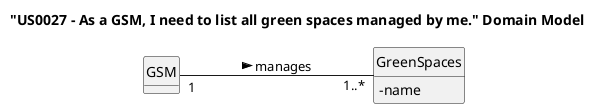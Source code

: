 @startuml
skinparam monochrome true
skinparam packageStyle rectangle
skinparam shadowing false

'left to right direction

skinparam classAttributeIconSize 0

hide circle
hide methods

left to right direction

title "US0027 - As a GSM, I need to list all green spaces managed by me." Domain Model

class GSM {
}

class GreenSpaces {
  - name
}

GSM "1"---"1..*" GreenSpaces : manages >

@enduml